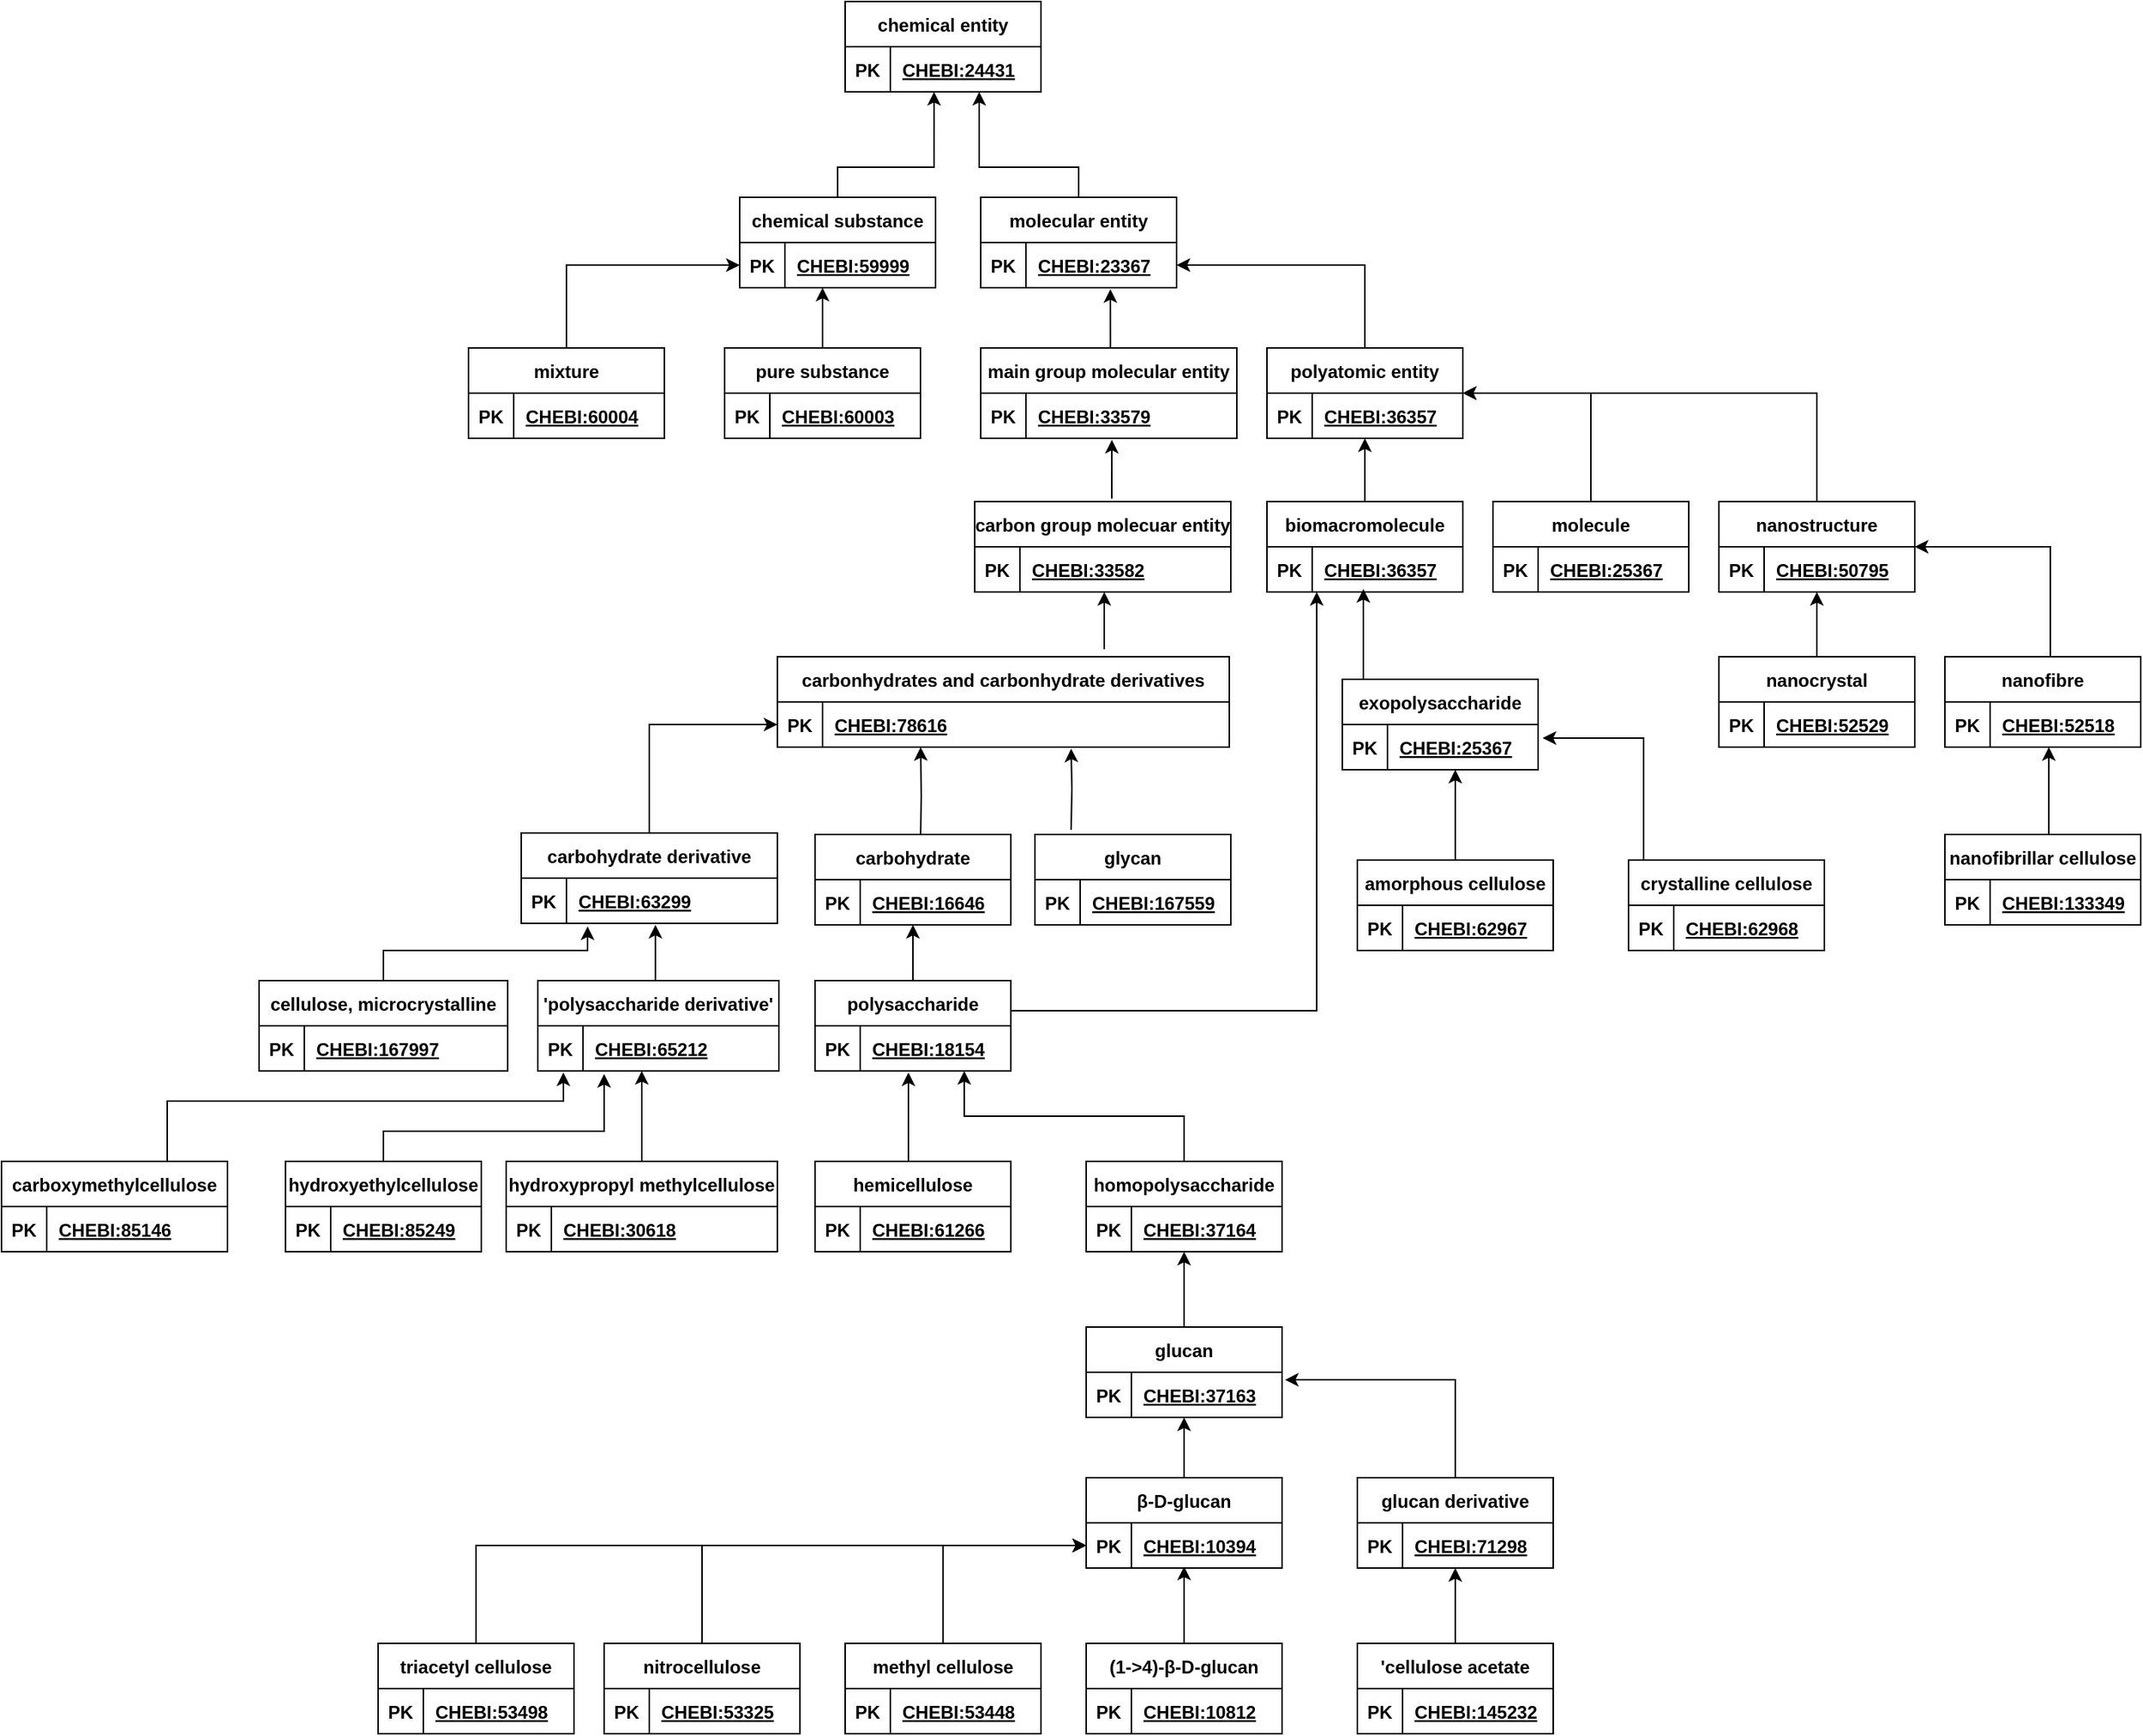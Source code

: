 <mxfile version="15.6.0" type="google"><diagram id="R2lEEEUBdFMjLlhIrx00" name="Page-1"><mxGraphModel dx="1913" dy="556" grid="1" gridSize="10" guides="1" tooltips="1" connect="1" arrows="1" fold="1" page="1" pageScale="1" pageWidth="850" pageHeight="1100" math="0" shadow="0" extFonts="Permanent Marker^https://fonts.googleapis.com/css?family=Permanent+Marker"><root><mxCell id="0"/><mxCell id="1" parent="0"/><mxCell id="C-vyLk0tnHw3VtMMgP7b-23" value="chemical entity" style="shape=table;startSize=30;container=1;collapsible=1;childLayout=tableLayout;fixedRows=1;rowLines=0;fontStyle=1;align=center;resizeLast=1;" parent="1" vertex="1"><mxGeometry x="170" y="20" width="130" height="60" as="geometry"/></mxCell><mxCell id="C-vyLk0tnHw3VtMMgP7b-24" value="" style="shape=partialRectangle;collapsible=0;dropTarget=0;pointerEvents=0;fillColor=none;points=[[0,0.5],[1,0.5]];portConstraint=eastwest;top=0;left=0;right=0;bottom=1;" parent="C-vyLk0tnHw3VtMMgP7b-23" vertex="1"><mxGeometry y="30" width="130" height="30" as="geometry"/></mxCell><mxCell id="C-vyLk0tnHw3VtMMgP7b-25" value="PK" style="shape=partialRectangle;overflow=hidden;connectable=0;fillColor=none;top=0;left=0;bottom=0;right=0;fontStyle=1;" parent="C-vyLk0tnHw3VtMMgP7b-24" vertex="1"><mxGeometry width="30" height="30" as="geometry"><mxRectangle width="30" height="30" as="alternateBounds"/></mxGeometry></mxCell><mxCell id="C-vyLk0tnHw3VtMMgP7b-26" value="CHEBI:24431" style="shape=partialRectangle;overflow=hidden;connectable=0;fillColor=none;top=0;left=0;bottom=0;right=0;align=left;spacingLeft=6;fontStyle=5;" parent="C-vyLk0tnHw3VtMMgP7b-24" vertex="1"><mxGeometry x="30" width="100" height="30" as="geometry"><mxRectangle width="100" height="30" as="alternateBounds"/></mxGeometry></mxCell><mxCell id="zMp3YCi8kKe2Z3KUUAbv-7" style="edgeStyle=orthogonalEdgeStyle;rounded=0;orthogonalLoop=1;jettySize=auto;html=1;entryX=0.454;entryY=1;entryDx=0;entryDy=0;entryPerimeter=0;" parent="1" source="zMp3YCi8kKe2Z3KUUAbv-1" target="C-vyLk0tnHw3VtMMgP7b-24" edge="1"><mxGeometry relative="1" as="geometry"><mxPoint x="160" y="120" as="targetPoint"/><Array as="points"><mxPoint x="165" y="130"/><mxPoint x="229" y="130"/></Array></mxGeometry></mxCell><mxCell id="zMp3YCi8kKe2Z3KUUAbv-1" value="chemical substance" style="shape=table;startSize=30;container=1;collapsible=1;childLayout=tableLayout;fixedRows=1;rowLines=0;fontStyle=1;align=center;resizeLast=1;" parent="1" vertex="1"><mxGeometry x="100" y="150" width="130" height="60" as="geometry"/></mxCell><mxCell id="zMp3YCi8kKe2Z3KUUAbv-2" value="" style="shape=partialRectangle;collapsible=0;dropTarget=0;pointerEvents=0;fillColor=none;points=[[0,0.5],[1,0.5]];portConstraint=eastwest;top=0;left=0;right=0;bottom=1;" parent="zMp3YCi8kKe2Z3KUUAbv-1" vertex="1"><mxGeometry y="30" width="130" height="30" as="geometry"/></mxCell><mxCell id="zMp3YCi8kKe2Z3KUUAbv-3" value="PK" style="shape=partialRectangle;overflow=hidden;connectable=0;fillColor=none;top=0;left=0;bottom=0;right=0;fontStyle=1;" parent="zMp3YCi8kKe2Z3KUUAbv-2" vertex="1"><mxGeometry width="30" height="30" as="geometry"><mxRectangle width="30" height="30" as="alternateBounds"/></mxGeometry></mxCell><mxCell id="zMp3YCi8kKe2Z3KUUAbv-4" value="CHEBI:59999" style="shape=partialRectangle;overflow=hidden;connectable=0;fillColor=none;top=0;left=0;bottom=0;right=0;align=left;spacingLeft=6;fontStyle=5;" parent="zMp3YCi8kKe2Z3KUUAbv-2" vertex="1"><mxGeometry x="30" width="100" height="30" as="geometry"><mxRectangle width="100" height="30" as="alternateBounds"/></mxGeometry></mxCell><mxCell id="zMp3YCi8kKe2Z3KUUAbv-12" style="edgeStyle=orthogonalEdgeStyle;rounded=0;orthogonalLoop=1;jettySize=auto;html=1;exitX=0.5;exitY=0;exitDx=0;exitDy=0;" parent="1" source="zMp3YCi8kKe2Z3KUUAbv-8" target="C-vyLk0tnHw3VtMMgP7b-24" edge="1"><mxGeometry relative="1" as="geometry"><mxPoint x="260" y="90" as="targetPoint"/><mxPoint x="325" y="160" as="sourcePoint"/><Array as="points"><mxPoint x="325" y="130"/><mxPoint x="259" y="130"/></Array></mxGeometry></mxCell><mxCell id="zMp3YCi8kKe2Z3KUUAbv-8" value="molecular entity" style="shape=table;startSize=30;container=1;collapsible=1;childLayout=tableLayout;fixedRows=1;rowLines=0;fontStyle=1;align=center;resizeLast=1;" parent="1" vertex="1"><mxGeometry x="260" y="150" width="130" height="60" as="geometry"/></mxCell><mxCell id="zMp3YCi8kKe2Z3KUUAbv-9" value="" style="shape=partialRectangle;collapsible=0;dropTarget=0;pointerEvents=0;fillColor=none;points=[[0,0.5],[1,0.5]];portConstraint=eastwest;top=0;left=0;right=0;bottom=1;" parent="zMp3YCi8kKe2Z3KUUAbv-8" vertex="1"><mxGeometry y="30" width="130" height="30" as="geometry"/></mxCell><mxCell id="zMp3YCi8kKe2Z3KUUAbv-10" value="PK" style="shape=partialRectangle;overflow=hidden;connectable=0;fillColor=none;top=0;left=0;bottom=0;right=0;fontStyle=1;" parent="zMp3YCi8kKe2Z3KUUAbv-9" vertex="1"><mxGeometry width="30" height="30" as="geometry"><mxRectangle width="30" height="30" as="alternateBounds"/></mxGeometry></mxCell><mxCell id="zMp3YCi8kKe2Z3KUUAbv-11" value="CHEBI:23367" style="shape=partialRectangle;overflow=hidden;connectable=0;fillColor=none;top=0;left=0;bottom=0;right=0;align=left;spacingLeft=6;fontStyle=5;" parent="zMp3YCi8kKe2Z3KUUAbv-9" vertex="1"><mxGeometry x="30" width="100" height="30" as="geometry"><mxRectangle width="100" height="30" as="alternateBounds"/></mxGeometry></mxCell><mxCell id="zMp3YCi8kKe2Z3KUUAbv-22" style="edgeStyle=orthogonalEdgeStyle;rounded=0;orthogonalLoop=1;jettySize=auto;html=1;entryX=0;entryY=0.5;entryDx=0;entryDy=0;" parent="1" source="zMp3YCi8kKe2Z3KUUAbv-13" target="zMp3YCi8kKe2Z3KUUAbv-2" edge="1"><mxGeometry relative="1" as="geometry"/></mxCell><mxCell id="zMp3YCi8kKe2Z3KUUAbv-13" value="mixture" style="shape=table;startSize=30;container=1;collapsible=1;childLayout=tableLayout;fixedRows=1;rowLines=0;fontStyle=1;align=center;resizeLast=1;" parent="1" vertex="1"><mxGeometry x="-80" y="250" width="130" height="60" as="geometry"/></mxCell><mxCell id="zMp3YCi8kKe2Z3KUUAbv-14" value="" style="shape=partialRectangle;collapsible=0;dropTarget=0;pointerEvents=0;fillColor=none;points=[[0,0.5],[1,0.5]];portConstraint=eastwest;top=0;left=0;right=0;bottom=1;" parent="zMp3YCi8kKe2Z3KUUAbv-13" vertex="1"><mxGeometry y="30" width="130" height="30" as="geometry"/></mxCell><mxCell id="zMp3YCi8kKe2Z3KUUAbv-15" value="PK" style="shape=partialRectangle;overflow=hidden;connectable=0;fillColor=none;top=0;left=0;bottom=0;right=0;fontStyle=1;" parent="zMp3YCi8kKe2Z3KUUAbv-14" vertex="1"><mxGeometry width="30" height="30" as="geometry"><mxRectangle width="30" height="30" as="alternateBounds"/></mxGeometry></mxCell><mxCell id="zMp3YCi8kKe2Z3KUUAbv-16" value="CHEBI:60004" style="shape=partialRectangle;overflow=hidden;connectable=0;fillColor=none;top=0;left=0;bottom=0;right=0;align=left;spacingLeft=6;fontStyle=5;" parent="zMp3YCi8kKe2Z3KUUAbv-14" vertex="1"><mxGeometry x="30" width="100" height="30" as="geometry"><mxRectangle width="100" height="30" as="alternateBounds"/></mxGeometry></mxCell><mxCell id="zMp3YCi8kKe2Z3KUUAbv-21" style="edgeStyle=orthogonalEdgeStyle;rounded=0;orthogonalLoop=1;jettySize=auto;html=1;entryX=0.423;entryY=1;entryDx=0;entryDy=0;entryPerimeter=0;" parent="1" source="zMp3YCi8kKe2Z3KUUAbv-17" target="zMp3YCi8kKe2Z3KUUAbv-2" edge="1"><mxGeometry relative="1" as="geometry"/></mxCell><mxCell id="zMp3YCi8kKe2Z3KUUAbv-17" value="pure substance" style="shape=table;startSize=30;container=1;collapsible=1;childLayout=tableLayout;fixedRows=1;rowLines=0;fontStyle=1;align=center;resizeLast=1;" parent="1" vertex="1"><mxGeometry x="90" y="250" width="130" height="60" as="geometry"/></mxCell><mxCell id="zMp3YCi8kKe2Z3KUUAbv-18" value="" style="shape=partialRectangle;collapsible=0;dropTarget=0;pointerEvents=0;fillColor=none;points=[[0,0.5],[1,0.5]];portConstraint=eastwest;top=0;left=0;right=0;bottom=1;" parent="zMp3YCi8kKe2Z3KUUAbv-17" vertex="1"><mxGeometry y="30" width="130" height="30" as="geometry"/></mxCell><mxCell id="zMp3YCi8kKe2Z3KUUAbv-19" value="PK" style="shape=partialRectangle;overflow=hidden;connectable=0;fillColor=none;top=0;left=0;bottom=0;right=0;fontStyle=1;" parent="zMp3YCi8kKe2Z3KUUAbv-18" vertex="1"><mxGeometry width="30" height="30" as="geometry"><mxRectangle width="30" height="30" as="alternateBounds"/></mxGeometry></mxCell><mxCell id="zMp3YCi8kKe2Z3KUUAbv-20" value="CHEBI:60003" style="shape=partialRectangle;overflow=hidden;connectable=0;fillColor=none;top=0;left=0;bottom=0;right=0;align=left;spacingLeft=6;fontStyle=5;" parent="zMp3YCi8kKe2Z3KUUAbv-18" vertex="1"><mxGeometry x="30" width="100" height="30" as="geometry"><mxRectangle width="100" height="30" as="alternateBounds"/></mxGeometry></mxCell><mxCell id="zMp3YCi8kKe2Z3KUUAbv-31" style="edgeStyle=orthogonalEdgeStyle;rounded=0;orthogonalLoop=1;jettySize=auto;html=1;entryX=0.662;entryY=1.033;entryDx=0;entryDy=0;entryPerimeter=0;exitX=0.5;exitY=0;exitDx=0;exitDy=0;" parent="1" source="zMp3YCi8kKe2Z3KUUAbv-23" target="zMp3YCi8kKe2Z3KUUAbv-9" edge="1"><mxGeometry relative="1" as="geometry"><mxPoint x="345" y="220" as="targetPoint"/></mxGeometry></mxCell><mxCell id="zMp3YCi8kKe2Z3KUUAbv-23" value="main group molecular entity" style="shape=table;startSize=30;container=1;collapsible=1;childLayout=tableLayout;fixedRows=1;rowLines=0;fontStyle=1;align=center;resizeLast=1;" parent="1" vertex="1"><mxGeometry x="260" y="250" width="170" height="60" as="geometry"/></mxCell><mxCell id="zMp3YCi8kKe2Z3KUUAbv-24" value="" style="shape=partialRectangle;collapsible=0;dropTarget=0;pointerEvents=0;fillColor=none;points=[[0,0.5],[1,0.5]];portConstraint=eastwest;top=0;left=0;right=0;bottom=1;" parent="zMp3YCi8kKe2Z3KUUAbv-23" vertex="1"><mxGeometry y="30" width="170" height="30" as="geometry"/></mxCell><mxCell id="zMp3YCi8kKe2Z3KUUAbv-25" value="PK" style="shape=partialRectangle;overflow=hidden;connectable=0;fillColor=none;top=0;left=0;bottom=0;right=0;fontStyle=1;" parent="zMp3YCi8kKe2Z3KUUAbv-24" vertex="1"><mxGeometry width="30" height="30" as="geometry"><mxRectangle width="30" height="30" as="alternateBounds"/></mxGeometry></mxCell><mxCell id="zMp3YCi8kKe2Z3KUUAbv-26" value="CHEBI:33579" style="shape=partialRectangle;overflow=hidden;connectable=0;fillColor=none;top=0;left=0;bottom=0;right=0;align=left;spacingLeft=6;fontStyle=5;" parent="zMp3YCi8kKe2Z3KUUAbv-24" vertex="1"><mxGeometry x="30" width="140" height="30" as="geometry"><mxRectangle width="140" height="30" as="alternateBounds"/></mxGeometry></mxCell><mxCell id="zMp3YCi8kKe2Z3KUUAbv-34" style="edgeStyle=orthogonalEdgeStyle;rounded=0;orthogonalLoop=1;jettySize=auto;html=1;entryX=1;entryY=0.5;entryDx=0;entryDy=0;" parent="1" source="zMp3YCi8kKe2Z3KUUAbv-27" target="zMp3YCi8kKe2Z3KUUAbv-9" edge="1"><mxGeometry relative="1" as="geometry"/></mxCell><mxCell id="zMp3YCi8kKe2Z3KUUAbv-27" value="polyatomic entity" style="shape=table;startSize=30;container=1;collapsible=1;childLayout=tableLayout;fixedRows=1;rowLines=0;fontStyle=1;align=center;resizeLast=1;" parent="1" vertex="1"><mxGeometry x="450" y="250" width="130" height="60" as="geometry"/></mxCell><mxCell id="zMp3YCi8kKe2Z3KUUAbv-28" value="" style="shape=partialRectangle;collapsible=0;dropTarget=0;pointerEvents=0;fillColor=none;points=[[0,0.5],[1,0.5]];portConstraint=eastwest;top=0;left=0;right=0;bottom=1;" parent="zMp3YCi8kKe2Z3KUUAbv-27" vertex="1"><mxGeometry y="30" width="130" height="30" as="geometry"/></mxCell><mxCell id="zMp3YCi8kKe2Z3KUUAbv-29" value="PK" style="shape=partialRectangle;overflow=hidden;connectable=0;fillColor=none;top=0;left=0;bottom=0;right=0;fontStyle=1;" parent="zMp3YCi8kKe2Z3KUUAbv-28" vertex="1"><mxGeometry width="30" height="30" as="geometry"><mxRectangle width="30" height="30" as="alternateBounds"/></mxGeometry></mxCell><mxCell id="zMp3YCi8kKe2Z3KUUAbv-30" value="CHEBI:36357" style="shape=partialRectangle;overflow=hidden;connectable=0;fillColor=none;top=0;left=0;bottom=0;right=0;align=left;spacingLeft=6;fontStyle=5;" parent="zMp3YCi8kKe2Z3KUUAbv-28" vertex="1"><mxGeometry x="30" width="100" height="30" as="geometry"><mxRectangle width="100" height="30" as="alternateBounds"/></mxGeometry></mxCell><mxCell id="zMp3YCi8kKe2Z3KUUAbv-65" style="edgeStyle=orthogonalEdgeStyle;rounded=0;orthogonalLoop=1;jettySize=auto;html=1;entryX=0.512;entryY=1.033;entryDx=0;entryDy=0;entryPerimeter=0;" parent="1" target="zMp3YCi8kKe2Z3KUUAbv-24" edge="1"><mxGeometry relative="1" as="geometry"><mxPoint x="323" y="310" as="targetPoint"/><mxPoint x="347" y="350" as="sourcePoint"/></mxGeometry></mxCell><mxCell id="zMp3YCi8kKe2Z3KUUAbv-36" value="carbon group molecuar entity" style="shape=table;startSize=30;container=1;collapsible=1;childLayout=tableLayout;fixedRows=1;rowLines=0;fontStyle=1;align=center;resizeLast=1;" parent="1" vertex="1"><mxGeometry x="256" y="352" width="170" height="60" as="geometry"/></mxCell><mxCell id="zMp3YCi8kKe2Z3KUUAbv-37" value="" style="shape=partialRectangle;collapsible=0;dropTarget=0;pointerEvents=0;fillColor=none;points=[[0,0.5],[1,0.5]];portConstraint=eastwest;top=0;left=0;right=0;bottom=1;" parent="zMp3YCi8kKe2Z3KUUAbv-36" vertex="1"><mxGeometry y="30" width="170" height="30" as="geometry"/></mxCell><mxCell id="zMp3YCi8kKe2Z3KUUAbv-38" value="PK" style="shape=partialRectangle;overflow=hidden;connectable=0;fillColor=none;top=0;left=0;bottom=0;right=0;fontStyle=1;" parent="zMp3YCi8kKe2Z3KUUAbv-37" vertex="1"><mxGeometry width="30" height="30" as="geometry"><mxRectangle width="30" height="30" as="alternateBounds"/></mxGeometry></mxCell><mxCell id="zMp3YCi8kKe2Z3KUUAbv-39" value="CHEBI:33582" style="shape=partialRectangle;overflow=hidden;connectable=0;fillColor=none;top=0;left=0;bottom=0;right=0;align=left;spacingLeft=6;fontStyle=5;" parent="zMp3YCi8kKe2Z3KUUAbv-37" vertex="1"><mxGeometry x="30" width="140" height="30" as="geometry"><mxRectangle width="140" height="30" as="alternateBounds"/></mxGeometry></mxCell><mxCell id="zMp3YCi8kKe2Z3KUUAbv-66" style="edgeStyle=orthogonalEdgeStyle;rounded=0;orthogonalLoop=1;jettySize=auto;html=1;entryX=0.506;entryY=1;entryDx=0;entryDy=0;entryPerimeter=0;" parent="1" target="zMp3YCi8kKe2Z3KUUAbv-37" edge="1"><mxGeometry relative="1" as="geometry"><mxPoint x="342" y="450" as="sourcePoint"/></mxGeometry></mxCell><mxCell id="zMp3YCi8kKe2Z3KUUAbv-40" value="carbonhydrates and carbonhydrate derivatives" style="shape=table;startSize=30;container=1;collapsible=1;childLayout=tableLayout;fixedRows=1;rowLines=0;fontStyle=1;align=center;resizeLast=1;" parent="1" vertex="1"><mxGeometry x="125" y="455" width="300" height="60" as="geometry"/></mxCell><mxCell id="zMp3YCi8kKe2Z3KUUAbv-41" value="" style="shape=partialRectangle;collapsible=0;dropTarget=0;pointerEvents=0;fillColor=none;points=[[0,0.5],[1,0.5]];portConstraint=eastwest;top=0;left=0;right=0;bottom=1;" parent="zMp3YCi8kKe2Z3KUUAbv-40" vertex="1"><mxGeometry y="30" width="300" height="30" as="geometry"/></mxCell><mxCell id="zMp3YCi8kKe2Z3KUUAbv-42" value="PK" style="shape=partialRectangle;overflow=hidden;connectable=0;fillColor=none;top=0;left=0;bottom=0;right=0;fontStyle=1;" parent="zMp3YCi8kKe2Z3KUUAbv-41" vertex="1"><mxGeometry width="30" height="30" as="geometry"><mxRectangle width="30" height="30" as="alternateBounds"/></mxGeometry></mxCell><mxCell id="zMp3YCi8kKe2Z3KUUAbv-43" value="CHEBI:78616" style="shape=partialRectangle;overflow=hidden;connectable=0;fillColor=none;top=0;left=0;bottom=0;right=0;align=left;spacingLeft=6;fontStyle=5;" parent="zMp3YCi8kKe2Z3KUUAbv-41" vertex="1"><mxGeometry x="30" width="270" height="30" as="geometry"><mxRectangle width="270" height="30" as="alternateBounds"/></mxGeometry></mxCell><mxCell id="zMp3YCi8kKe2Z3KUUAbv-68" style="edgeStyle=orthogonalEdgeStyle;rounded=0;orthogonalLoop=1;jettySize=auto;html=1;entryX=0;entryY=0.5;entryDx=0;entryDy=0;" parent="1" source="zMp3YCi8kKe2Z3KUUAbv-44" target="zMp3YCi8kKe2Z3KUUAbv-41" edge="1"><mxGeometry relative="1" as="geometry"/></mxCell><mxCell id="zMp3YCi8kKe2Z3KUUAbv-44" value="carbohydrate derivative" style="shape=table;startSize=30;container=1;collapsible=1;childLayout=tableLayout;fixedRows=1;rowLines=0;fontStyle=1;align=center;resizeLast=1;" parent="1" vertex="1"><mxGeometry x="-45" y="572" width="170" height="60" as="geometry"/></mxCell><mxCell id="zMp3YCi8kKe2Z3KUUAbv-45" value="" style="shape=partialRectangle;collapsible=0;dropTarget=0;pointerEvents=0;fillColor=none;points=[[0,0.5],[1,0.5]];portConstraint=eastwest;top=0;left=0;right=0;bottom=1;" parent="zMp3YCi8kKe2Z3KUUAbv-44" vertex="1"><mxGeometry y="30" width="170" height="30" as="geometry"/></mxCell><mxCell id="zMp3YCi8kKe2Z3KUUAbv-46" value="PK" style="shape=partialRectangle;overflow=hidden;connectable=0;fillColor=none;top=0;left=0;bottom=0;right=0;fontStyle=1;" parent="zMp3YCi8kKe2Z3KUUAbv-45" vertex="1"><mxGeometry width="30" height="30" as="geometry"><mxRectangle width="30" height="30" as="alternateBounds"/></mxGeometry></mxCell><mxCell id="zMp3YCi8kKe2Z3KUUAbv-47" value="CHEBI:63299" style="shape=partialRectangle;overflow=hidden;connectable=0;fillColor=none;top=0;left=0;bottom=0;right=0;align=left;spacingLeft=6;fontStyle=5;" parent="zMp3YCi8kKe2Z3KUUAbv-45" vertex="1"><mxGeometry x="30" width="140" height="30" as="geometry"><mxRectangle width="140" height="30" as="alternateBounds"/></mxGeometry></mxCell><mxCell id="zMp3YCi8kKe2Z3KUUAbv-69" style="edgeStyle=orthogonalEdgeStyle;rounded=0;orthogonalLoop=1;jettySize=auto;html=1;entryX=0.317;entryY=1;entryDx=0;entryDy=0;entryPerimeter=0;" parent="1" target="zMp3YCi8kKe2Z3KUUAbv-41" edge="1"><mxGeometry relative="1" as="geometry"><mxPoint x="213" y="510" as="targetPoint"/><mxPoint x="220" y="580" as="sourcePoint"/></mxGeometry></mxCell><mxCell id="zMp3YCi8kKe2Z3KUUAbv-48" value="carbohydrate" style="shape=table;startSize=30;container=1;collapsible=1;childLayout=tableLayout;fixedRows=1;rowLines=0;fontStyle=1;align=center;resizeLast=1;" parent="1" vertex="1"><mxGeometry x="150" y="573" width="130" height="60" as="geometry"/></mxCell><mxCell id="zMp3YCi8kKe2Z3KUUAbv-49" value="" style="shape=partialRectangle;collapsible=0;dropTarget=0;pointerEvents=0;fillColor=none;points=[[0,0.5],[1,0.5]];portConstraint=eastwest;top=0;left=0;right=0;bottom=1;" parent="zMp3YCi8kKe2Z3KUUAbv-48" vertex="1"><mxGeometry y="30" width="130" height="30" as="geometry"/></mxCell><mxCell id="zMp3YCi8kKe2Z3KUUAbv-50" value="PK" style="shape=partialRectangle;overflow=hidden;connectable=0;fillColor=none;top=0;left=0;bottom=0;right=0;fontStyle=1;" parent="zMp3YCi8kKe2Z3KUUAbv-49" vertex="1"><mxGeometry width="30" height="30" as="geometry"><mxRectangle width="30" height="30" as="alternateBounds"/></mxGeometry></mxCell><mxCell id="zMp3YCi8kKe2Z3KUUAbv-51" value="CHEBI:16646" style="shape=partialRectangle;overflow=hidden;connectable=0;fillColor=none;top=0;left=0;bottom=0;right=0;align=left;spacingLeft=6;fontStyle=5;" parent="zMp3YCi8kKe2Z3KUUAbv-49" vertex="1"><mxGeometry x="30" width="100" height="30" as="geometry"><mxRectangle width="100" height="30" as="alternateBounds"/></mxGeometry></mxCell><mxCell id="zMp3YCi8kKe2Z3KUUAbv-70" style="edgeStyle=orthogonalEdgeStyle;rounded=0;orthogonalLoop=1;jettySize=auto;html=1;entryX=0.65;entryY=1.033;entryDx=0;entryDy=0;entryPerimeter=0;" parent="1" target="zMp3YCi8kKe2Z3KUUAbv-41" edge="1"><mxGeometry relative="1" as="geometry"><mxPoint x="320" y="570" as="sourcePoint"/></mxGeometry></mxCell><mxCell id="zMp3YCi8kKe2Z3KUUAbv-52" value="glycan" style="shape=table;startSize=30;container=1;collapsible=1;childLayout=tableLayout;fixedRows=1;rowLines=0;fontStyle=1;align=center;resizeLast=1;" parent="1" vertex="1"><mxGeometry x="296" y="573" width="130" height="60" as="geometry"/></mxCell><mxCell id="zMp3YCi8kKe2Z3KUUAbv-53" value="" style="shape=partialRectangle;collapsible=0;dropTarget=0;pointerEvents=0;fillColor=none;points=[[0,0.5],[1,0.5]];portConstraint=eastwest;top=0;left=0;right=0;bottom=1;" parent="zMp3YCi8kKe2Z3KUUAbv-52" vertex="1"><mxGeometry y="30" width="130" height="30" as="geometry"/></mxCell><mxCell id="zMp3YCi8kKe2Z3KUUAbv-54" value="PK" style="shape=partialRectangle;overflow=hidden;connectable=0;fillColor=none;top=0;left=0;bottom=0;right=0;fontStyle=1;" parent="zMp3YCi8kKe2Z3KUUAbv-53" vertex="1"><mxGeometry width="30" height="30" as="geometry"><mxRectangle width="30" height="30" as="alternateBounds"/></mxGeometry></mxCell><mxCell id="zMp3YCi8kKe2Z3KUUAbv-55" value="CHEBI:167559" style="shape=partialRectangle;overflow=hidden;connectable=0;fillColor=none;top=0;left=0;bottom=0;right=0;align=left;spacingLeft=6;fontStyle=5;" parent="zMp3YCi8kKe2Z3KUUAbv-53" vertex="1"><mxGeometry x="30" width="100" height="30" as="geometry"><mxRectangle width="100" height="30" as="alternateBounds"/></mxGeometry></mxCell><mxCell id="zMp3YCi8kKe2Z3KUUAbv-96" style="edgeStyle=orthogonalEdgeStyle;rounded=0;orthogonalLoop=1;jettySize=auto;html=1;entryX=0.259;entryY=1.067;entryDx=0;entryDy=0;entryPerimeter=0;" parent="1" source="zMp3YCi8kKe2Z3KUUAbv-71" target="zMp3YCi8kKe2Z3KUUAbv-45" edge="1"><mxGeometry relative="1" as="geometry"><Array as="points"><mxPoint x="-136" y="650"/><mxPoint x="-1" y="650"/></Array></mxGeometry></mxCell><mxCell id="zMp3YCi8kKe2Z3KUUAbv-71" value="cellulose, microcrystalline" style="shape=table;startSize=30;container=1;collapsible=1;childLayout=tableLayout;fixedRows=1;rowLines=0;fontStyle=1;align=center;resizeLast=1;" parent="1" vertex="1"><mxGeometry x="-219" y="670" width="165" height="60" as="geometry"/></mxCell><mxCell id="zMp3YCi8kKe2Z3KUUAbv-72" value="" style="shape=partialRectangle;collapsible=0;dropTarget=0;pointerEvents=0;fillColor=none;points=[[0,0.5],[1,0.5]];portConstraint=eastwest;top=0;left=0;right=0;bottom=1;" parent="zMp3YCi8kKe2Z3KUUAbv-71" vertex="1"><mxGeometry y="30" width="165" height="30" as="geometry"/></mxCell><mxCell id="zMp3YCi8kKe2Z3KUUAbv-73" value="PK" style="shape=partialRectangle;overflow=hidden;connectable=0;fillColor=none;top=0;left=0;bottom=0;right=0;fontStyle=1;" parent="zMp3YCi8kKe2Z3KUUAbv-72" vertex="1"><mxGeometry width="30" height="30" as="geometry"><mxRectangle width="30" height="30" as="alternateBounds"/></mxGeometry></mxCell><mxCell id="zMp3YCi8kKe2Z3KUUAbv-74" value="CHEBI:167997" style="shape=partialRectangle;overflow=hidden;connectable=0;fillColor=none;top=0;left=0;bottom=0;right=0;align=left;spacingLeft=6;fontStyle=5;" parent="zMp3YCi8kKe2Z3KUUAbv-72" vertex="1"><mxGeometry x="30" width="135" height="30" as="geometry"><mxRectangle width="135" height="30" as="alternateBounds"/></mxGeometry></mxCell><mxCell id="zMp3YCi8kKe2Z3KUUAbv-95" style="edgeStyle=orthogonalEdgeStyle;rounded=0;orthogonalLoop=1;jettySize=auto;html=1;entryX=0.524;entryY=1.033;entryDx=0;entryDy=0;entryPerimeter=0;exitX=0.5;exitY=0;exitDx=0;exitDy=0;" parent="1" source="zMp3YCi8kKe2Z3KUUAbv-75" target="zMp3YCi8kKe2Z3KUUAbv-45" edge="1"><mxGeometry relative="1" as="geometry"/></mxCell><mxCell id="zMp3YCi8kKe2Z3KUUAbv-75" value="'polysaccharide derivative'" style="shape=table;startSize=30;container=1;collapsible=1;childLayout=tableLayout;fixedRows=1;rowLines=0;fontStyle=1;align=center;resizeLast=1;" parent="1" vertex="1"><mxGeometry x="-34" y="670" width="160" height="60" as="geometry"/></mxCell><mxCell id="zMp3YCi8kKe2Z3KUUAbv-76" value="" style="shape=partialRectangle;collapsible=0;dropTarget=0;pointerEvents=0;fillColor=none;points=[[0,0.5],[1,0.5]];portConstraint=eastwest;top=0;left=0;right=0;bottom=1;" parent="zMp3YCi8kKe2Z3KUUAbv-75" vertex="1"><mxGeometry y="30" width="160" height="30" as="geometry"/></mxCell><mxCell id="zMp3YCi8kKe2Z3KUUAbv-77" value="PK" style="shape=partialRectangle;overflow=hidden;connectable=0;fillColor=none;top=0;left=0;bottom=0;right=0;fontStyle=1;" parent="zMp3YCi8kKe2Z3KUUAbv-76" vertex="1"><mxGeometry width="30" height="30" as="geometry"><mxRectangle width="30" height="30" as="alternateBounds"/></mxGeometry></mxCell><mxCell id="zMp3YCi8kKe2Z3KUUAbv-78" value="CHEBI:65212" style="shape=partialRectangle;overflow=hidden;connectable=0;fillColor=none;top=0;left=0;bottom=0;right=0;align=left;spacingLeft=6;fontStyle=5;" parent="zMp3YCi8kKe2Z3KUUAbv-76" vertex="1"><mxGeometry x="30" width="130" height="30" as="geometry"><mxRectangle width="130" height="30" as="alternateBounds"/></mxGeometry></mxCell><mxCell id="zMp3YCi8kKe2Z3KUUAbv-92" style="edgeStyle=orthogonalEdgeStyle;rounded=0;orthogonalLoop=1;jettySize=auto;html=1;entryX=0.106;entryY=1.033;entryDx=0;entryDy=0;entryPerimeter=0;" parent="1" source="zMp3YCi8kKe2Z3KUUAbv-80" target="zMp3YCi8kKe2Z3KUUAbv-76" edge="1"><mxGeometry relative="1" as="geometry"><Array as="points"><mxPoint x="-280" y="750"/><mxPoint x="-17" y="750"/></Array></mxGeometry></mxCell><mxCell id="zMp3YCi8kKe2Z3KUUAbv-80" value="carboxymethylcellulose" style="shape=table;startSize=30;container=1;collapsible=1;childLayout=tableLayout;fixedRows=1;rowLines=0;fontStyle=1;align=center;resizeLast=1;" parent="1" vertex="1"><mxGeometry x="-390" y="790" width="150" height="60" as="geometry"/></mxCell><mxCell id="zMp3YCi8kKe2Z3KUUAbv-81" value="" style="shape=partialRectangle;collapsible=0;dropTarget=0;pointerEvents=0;fillColor=none;points=[[0,0.5],[1,0.5]];portConstraint=eastwest;top=0;left=0;right=0;bottom=1;" parent="zMp3YCi8kKe2Z3KUUAbv-80" vertex="1"><mxGeometry y="30" width="150" height="30" as="geometry"/></mxCell><mxCell id="zMp3YCi8kKe2Z3KUUAbv-82" value="PK" style="shape=partialRectangle;overflow=hidden;connectable=0;fillColor=none;top=0;left=0;bottom=0;right=0;fontStyle=1;" parent="zMp3YCi8kKe2Z3KUUAbv-81" vertex="1"><mxGeometry width="30" height="30" as="geometry"><mxRectangle width="30" height="30" as="alternateBounds"/></mxGeometry></mxCell><mxCell id="zMp3YCi8kKe2Z3KUUAbv-83" value="CHEBI:85146" style="shape=partialRectangle;overflow=hidden;connectable=0;fillColor=none;top=0;left=0;bottom=0;right=0;align=left;spacingLeft=6;fontStyle=5;" parent="zMp3YCi8kKe2Z3KUUAbv-81" vertex="1"><mxGeometry x="30" width="120" height="30" as="geometry"><mxRectangle width="120" height="30" as="alternateBounds"/></mxGeometry></mxCell><mxCell id="zMp3YCi8kKe2Z3KUUAbv-93" style="edgeStyle=orthogonalEdgeStyle;rounded=0;orthogonalLoop=1;jettySize=auto;html=1;" parent="1" source="zMp3YCi8kKe2Z3KUUAbv-84" edge="1"><mxGeometry relative="1" as="geometry"><mxPoint x="10" y="732" as="targetPoint"/><Array as="points"><mxPoint x="-136" y="770"/><mxPoint x="10" y="770"/></Array></mxGeometry></mxCell><mxCell id="zMp3YCi8kKe2Z3KUUAbv-84" value="hydroxyethylcellulose" style="shape=table;startSize=30;container=1;collapsible=1;childLayout=tableLayout;fixedRows=1;rowLines=0;fontStyle=1;align=center;resizeLast=1;" parent="1" vertex="1"><mxGeometry x="-201.5" y="790" width="130" height="60" as="geometry"/></mxCell><mxCell id="zMp3YCi8kKe2Z3KUUAbv-85" value="" style="shape=partialRectangle;collapsible=0;dropTarget=0;pointerEvents=0;fillColor=none;points=[[0,0.5],[1,0.5]];portConstraint=eastwest;top=0;left=0;right=0;bottom=1;" parent="zMp3YCi8kKe2Z3KUUAbv-84" vertex="1"><mxGeometry y="30" width="130" height="30" as="geometry"/></mxCell><mxCell id="zMp3YCi8kKe2Z3KUUAbv-86" value="PK" style="shape=partialRectangle;overflow=hidden;connectable=0;fillColor=none;top=0;left=0;bottom=0;right=0;fontStyle=1;" parent="zMp3YCi8kKe2Z3KUUAbv-85" vertex="1"><mxGeometry width="30" height="30" as="geometry"><mxRectangle width="30" height="30" as="alternateBounds"/></mxGeometry></mxCell><mxCell id="zMp3YCi8kKe2Z3KUUAbv-87" value="CHEBI:85249" style="shape=partialRectangle;overflow=hidden;connectable=0;fillColor=none;top=0;left=0;bottom=0;right=0;align=left;spacingLeft=6;fontStyle=5;" parent="zMp3YCi8kKe2Z3KUUAbv-85" vertex="1"><mxGeometry x="30" width="100" height="30" as="geometry"><mxRectangle width="100" height="30" as="alternateBounds"/></mxGeometry></mxCell><mxCell id="zMp3YCi8kKe2Z3KUUAbv-94" style="edgeStyle=orthogonalEdgeStyle;rounded=0;orthogonalLoop=1;jettySize=auto;html=1;" parent="1" source="zMp3YCi8kKe2Z3KUUAbv-88" edge="1"><mxGeometry relative="1" as="geometry"><mxPoint x="35" y="730" as="targetPoint"/></mxGeometry></mxCell><mxCell id="zMp3YCi8kKe2Z3KUUAbv-88" value="hydroxypropyl methylcellulose" style="shape=table;startSize=30;container=1;collapsible=1;childLayout=tableLayout;fixedRows=1;rowLines=0;fontStyle=1;align=center;resizeLast=1;" parent="1" vertex="1"><mxGeometry x="-55" y="790" width="180" height="60" as="geometry"/></mxCell><mxCell id="zMp3YCi8kKe2Z3KUUAbv-89" value="" style="shape=partialRectangle;collapsible=0;dropTarget=0;pointerEvents=0;fillColor=none;points=[[0,0.5],[1,0.5]];portConstraint=eastwest;top=0;left=0;right=0;bottom=1;" parent="zMp3YCi8kKe2Z3KUUAbv-88" vertex="1"><mxGeometry y="30" width="180" height="30" as="geometry"/></mxCell><mxCell id="zMp3YCi8kKe2Z3KUUAbv-90" value="PK" style="shape=partialRectangle;overflow=hidden;connectable=0;fillColor=none;top=0;left=0;bottom=0;right=0;fontStyle=1;" parent="zMp3YCi8kKe2Z3KUUAbv-89" vertex="1"><mxGeometry width="30" height="30" as="geometry"><mxRectangle width="30" height="30" as="alternateBounds"/></mxGeometry></mxCell><mxCell id="zMp3YCi8kKe2Z3KUUAbv-91" value="CHEBI:30618" style="shape=partialRectangle;overflow=hidden;connectable=0;fillColor=none;top=0;left=0;bottom=0;right=0;align=left;spacingLeft=6;fontStyle=5;" parent="zMp3YCi8kKe2Z3KUUAbv-89" vertex="1"><mxGeometry x="30" width="150" height="30" as="geometry"><mxRectangle width="150" height="30" as="alternateBounds"/></mxGeometry></mxCell><mxCell id="Xr7n2EWiLNeqTf3JTu_z-47" style="edgeStyle=orthogonalEdgeStyle;rounded=0;orthogonalLoop=1;jettySize=auto;html=1;" parent="1" source="zMp3YCi8kKe2Z3KUUAbv-97" target="zMp3YCi8kKe2Z3KUUAbv-48" edge="1"><mxGeometry relative="1" as="geometry"/></mxCell><mxCell id="Xr7n2EWiLNeqTf3JTu_z-54" style="edgeStyle=orthogonalEdgeStyle;rounded=0;orthogonalLoop=1;jettySize=auto;html=1;entryX=0.254;entryY=1;entryDx=0;entryDy=0;entryPerimeter=0;" parent="1" source="zMp3YCi8kKe2Z3KUUAbv-97" target="Xr7n2EWiLNeqTf3JTu_z-2" edge="1"><mxGeometry relative="1" as="geometry"><Array as="points"><mxPoint x="483" y="690"/></Array></mxGeometry></mxCell><mxCell id="zMp3YCi8kKe2Z3KUUAbv-97" value="polysaccharide" style="shape=table;startSize=30;container=1;collapsible=1;childLayout=tableLayout;fixedRows=1;rowLines=0;fontStyle=1;align=center;resizeLast=1;" parent="1" vertex="1"><mxGeometry x="150" y="670" width="130" height="60" as="geometry"/></mxCell><mxCell id="zMp3YCi8kKe2Z3KUUAbv-98" value="" style="shape=partialRectangle;collapsible=0;dropTarget=0;pointerEvents=0;fillColor=none;points=[[0,0.5],[1,0.5]];portConstraint=eastwest;top=0;left=0;right=0;bottom=1;" parent="zMp3YCi8kKe2Z3KUUAbv-97" vertex="1"><mxGeometry y="30" width="130" height="30" as="geometry"/></mxCell><mxCell id="zMp3YCi8kKe2Z3KUUAbv-99" value="PK" style="shape=partialRectangle;overflow=hidden;connectable=0;fillColor=none;top=0;left=0;bottom=0;right=0;fontStyle=1;" parent="zMp3YCi8kKe2Z3KUUAbv-98" vertex="1"><mxGeometry width="30" height="30" as="geometry"><mxRectangle width="30" height="30" as="alternateBounds"/></mxGeometry></mxCell><mxCell id="zMp3YCi8kKe2Z3KUUAbv-100" value="CHEBI:18154" style="shape=partialRectangle;overflow=hidden;connectable=0;fillColor=none;top=0;left=0;bottom=0;right=0;align=left;spacingLeft=6;fontStyle=5;" parent="zMp3YCi8kKe2Z3KUUAbv-98" vertex="1"><mxGeometry x="30" width="100" height="30" as="geometry"><mxRectangle width="100" height="30" as="alternateBounds"/></mxGeometry></mxCell><mxCell id="zMp3YCi8kKe2Z3KUUAbv-106" style="edgeStyle=orthogonalEdgeStyle;rounded=0;orthogonalLoop=1;jettySize=auto;html=1;entryX=0.477;entryY=1.033;entryDx=0;entryDy=0;entryPerimeter=0;exitX=0.5;exitY=0;exitDx=0;exitDy=0;" parent="1" source="zMp3YCi8kKe2Z3KUUAbv-101" target="zMp3YCi8kKe2Z3KUUAbv-98" edge="1"><mxGeometry relative="1" as="geometry"><Array as="points"><mxPoint x="212" y="790"/></Array></mxGeometry></mxCell><mxCell id="zMp3YCi8kKe2Z3KUUAbv-101" value="hemicellulose" style="shape=table;startSize=30;container=1;collapsible=1;childLayout=tableLayout;fixedRows=1;rowLines=0;fontStyle=1;align=center;resizeLast=1;" parent="1" vertex="1"><mxGeometry x="150" y="790" width="130" height="60" as="geometry"/></mxCell><mxCell id="zMp3YCi8kKe2Z3KUUAbv-102" value="" style="shape=partialRectangle;collapsible=0;dropTarget=0;pointerEvents=0;fillColor=none;points=[[0,0.5],[1,0.5]];portConstraint=eastwest;top=0;left=0;right=0;bottom=1;" parent="zMp3YCi8kKe2Z3KUUAbv-101" vertex="1"><mxGeometry y="30" width="130" height="30" as="geometry"/></mxCell><mxCell id="zMp3YCi8kKe2Z3KUUAbv-103" value="PK" style="shape=partialRectangle;overflow=hidden;connectable=0;fillColor=none;top=0;left=0;bottom=0;right=0;fontStyle=1;" parent="zMp3YCi8kKe2Z3KUUAbv-102" vertex="1"><mxGeometry width="30" height="30" as="geometry"><mxRectangle width="30" height="30" as="alternateBounds"/></mxGeometry></mxCell><mxCell id="zMp3YCi8kKe2Z3KUUAbv-104" value="CHEBI:61266" style="shape=partialRectangle;overflow=hidden;connectable=0;fillColor=none;top=0;left=0;bottom=0;right=0;align=left;spacingLeft=6;fontStyle=5;" parent="zMp3YCi8kKe2Z3KUUAbv-102" vertex="1"><mxGeometry x="30" width="100" height="30" as="geometry"><mxRectangle width="100" height="30" as="alternateBounds"/></mxGeometry></mxCell><mxCell id="zMp3YCi8kKe2Z3KUUAbv-112" style="edgeStyle=orthogonalEdgeStyle;rounded=0;orthogonalLoop=1;jettySize=auto;html=1;entryX=0.762;entryY=1;entryDx=0;entryDy=0;entryPerimeter=0;" parent="1" source="zMp3YCi8kKe2Z3KUUAbv-108" target="zMp3YCi8kKe2Z3KUUAbv-98" edge="1"><mxGeometry relative="1" as="geometry"><Array as="points"><mxPoint x="395" y="760"/><mxPoint x="249" y="760"/></Array></mxGeometry></mxCell><mxCell id="zMp3YCi8kKe2Z3KUUAbv-108" value="homopolysaccharide" style="shape=table;startSize=30;container=1;collapsible=1;childLayout=tableLayout;fixedRows=1;rowLines=0;fontStyle=1;align=center;resizeLast=1;" parent="1" vertex="1"><mxGeometry x="330" y="790" width="130" height="60" as="geometry"/></mxCell><mxCell id="zMp3YCi8kKe2Z3KUUAbv-109" value="" style="shape=partialRectangle;collapsible=0;dropTarget=0;pointerEvents=0;fillColor=none;points=[[0,0.5],[1,0.5]];portConstraint=eastwest;top=0;left=0;right=0;bottom=1;" parent="zMp3YCi8kKe2Z3KUUAbv-108" vertex="1"><mxGeometry y="30" width="130" height="30" as="geometry"/></mxCell><mxCell id="zMp3YCi8kKe2Z3KUUAbv-110" value="PK" style="shape=partialRectangle;overflow=hidden;connectable=0;fillColor=none;top=0;left=0;bottom=0;right=0;fontStyle=1;" parent="zMp3YCi8kKe2Z3KUUAbv-109" vertex="1"><mxGeometry width="30" height="30" as="geometry"><mxRectangle width="30" height="30" as="alternateBounds"/></mxGeometry></mxCell><mxCell id="zMp3YCi8kKe2Z3KUUAbv-111" value="CHEBI:37164" style="shape=partialRectangle;overflow=hidden;connectable=0;fillColor=none;top=0;left=0;bottom=0;right=0;align=left;spacingLeft=6;fontStyle=5;" parent="zMp3YCi8kKe2Z3KUUAbv-109" vertex="1"><mxGeometry x="30" width="100" height="30" as="geometry"><mxRectangle width="100" height="30" as="alternateBounds"/></mxGeometry></mxCell><mxCell id="zMp3YCi8kKe2Z3KUUAbv-117" style="edgeStyle=orthogonalEdgeStyle;rounded=0;orthogonalLoop=1;jettySize=auto;html=1;exitX=0.5;exitY=0;exitDx=0;exitDy=0;" parent="1" source="zMp3YCi8kKe2Z3KUUAbv-113" edge="1"><mxGeometry relative="1" as="geometry"><mxPoint x="395" y="850" as="targetPoint"/><mxPoint x="395" y="863" as="sourcePoint"/></mxGeometry></mxCell><mxCell id="zMp3YCi8kKe2Z3KUUAbv-113" value="glucan" style="shape=table;startSize=30;container=1;collapsible=1;childLayout=tableLayout;fixedRows=1;rowLines=0;fontStyle=1;align=center;resizeLast=1;" parent="1" vertex="1"><mxGeometry x="330" y="900" width="130" height="60" as="geometry"/></mxCell><mxCell id="zMp3YCi8kKe2Z3KUUAbv-114" value="" style="shape=partialRectangle;collapsible=0;dropTarget=0;pointerEvents=0;fillColor=none;points=[[0,0.5],[1,0.5]];portConstraint=eastwest;top=0;left=0;right=0;bottom=1;" parent="zMp3YCi8kKe2Z3KUUAbv-113" vertex="1"><mxGeometry y="30" width="130" height="30" as="geometry"/></mxCell><mxCell id="zMp3YCi8kKe2Z3KUUAbv-115" value="PK" style="shape=partialRectangle;overflow=hidden;connectable=0;fillColor=none;top=0;left=0;bottom=0;right=0;fontStyle=1;" parent="zMp3YCi8kKe2Z3KUUAbv-114" vertex="1"><mxGeometry width="30" height="30" as="geometry"><mxRectangle width="30" height="30" as="alternateBounds"/></mxGeometry></mxCell><mxCell id="zMp3YCi8kKe2Z3KUUAbv-116" value="CHEBI:37163" style="shape=partialRectangle;overflow=hidden;connectable=0;fillColor=none;top=0;left=0;bottom=0;right=0;align=left;spacingLeft=6;fontStyle=5;" parent="zMp3YCi8kKe2Z3KUUAbv-114" vertex="1"><mxGeometry x="30" width="100" height="30" as="geometry"><mxRectangle width="100" height="30" as="alternateBounds"/></mxGeometry></mxCell><mxCell id="zMp3YCi8kKe2Z3KUUAbv-123" style="edgeStyle=orthogonalEdgeStyle;rounded=0;orthogonalLoop=1;jettySize=auto;html=1;entryX=0.5;entryY=1;entryDx=0;entryDy=0;entryPerimeter=0;" parent="1" source="zMp3YCi8kKe2Z3KUUAbv-118" target="zMp3YCi8kKe2Z3KUUAbv-114" edge="1"><mxGeometry relative="1" as="geometry"/></mxCell><mxCell id="zMp3YCi8kKe2Z3KUUAbv-118" value="β-D-glucan" style="shape=table;startSize=30;container=1;collapsible=1;childLayout=tableLayout;fixedRows=1;rowLines=0;fontStyle=1;align=center;resizeLast=1;" parent="1" vertex="1"><mxGeometry x="330" y="1000" width="130" height="60" as="geometry"/></mxCell><mxCell id="zMp3YCi8kKe2Z3KUUAbv-119" value="" style="shape=partialRectangle;collapsible=0;dropTarget=0;pointerEvents=0;fillColor=none;points=[[0,0.5],[1,0.5]];portConstraint=eastwest;top=0;left=0;right=0;bottom=1;" parent="zMp3YCi8kKe2Z3KUUAbv-118" vertex="1"><mxGeometry y="30" width="130" height="30" as="geometry"/></mxCell><mxCell id="zMp3YCi8kKe2Z3KUUAbv-120" value="PK" style="shape=partialRectangle;overflow=hidden;connectable=0;fillColor=none;top=0;left=0;bottom=0;right=0;fontStyle=1;" parent="zMp3YCi8kKe2Z3KUUAbv-119" vertex="1"><mxGeometry width="30" height="30" as="geometry"><mxRectangle width="30" height="30" as="alternateBounds"/></mxGeometry></mxCell><mxCell id="zMp3YCi8kKe2Z3KUUAbv-121" value="CHEBI:10394" style="shape=partialRectangle;overflow=hidden;connectable=0;fillColor=none;top=0;left=0;bottom=0;right=0;align=left;spacingLeft=6;fontStyle=5;" parent="zMp3YCi8kKe2Z3KUUAbv-119" vertex="1"><mxGeometry x="30" width="100" height="30" as="geometry"><mxRectangle width="100" height="30" as="alternateBounds"/></mxGeometry></mxCell><mxCell id="zMp3YCi8kKe2Z3KUUAbv-128" style="edgeStyle=orthogonalEdgeStyle;rounded=0;orthogonalLoop=1;jettySize=auto;html=1;entryX=0.5;entryY=0.967;entryDx=0;entryDy=0;entryPerimeter=0;" parent="1" source="zMp3YCi8kKe2Z3KUUAbv-124" target="zMp3YCi8kKe2Z3KUUAbv-119" edge="1"><mxGeometry relative="1" as="geometry"/></mxCell><mxCell id="zMp3YCi8kKe2Z3KUUAbv-124" value="(1-&gt;4)-β-D-glucan" style="shape=table;startSize=30;container=1;collapsible=1;childLayout=tableLayout;fixedRows=1;rowLines=0;fontStyle=1;align=center;resizeLast=1;" parent="1" vertex="1"><mxGeometry x="330" y="1110" width="130" height="60" as="geometry"/></mxCell><mxCell id="zMp3YCi8kKe2Z3KUUAbv-125" value="" style="shape=partialRectangle;collapsible=0;dropTarget=0;pointerEvents=0;fillColor=none;points=[[0,0.5],[1,0.5]];portConstraint=eastwest;top=0;left=0;right=0;bottom=1;" parent="zMp3YCi8kKe2Z3KUUAbv-124" vertex="1"><mxGeometry y="30" width="130" height="30" as="geometry"/></mxCell><mxCell id="zMp3YCi8kKe2Z3KUUAbv-126" value="PK" style="shape=partialRectangle;overflow=hidden;connectable=0;fillColor=none;top=0;left=0;bottom=0;right=0;fontStyle=1;" parent="zMp3YCi8kKe2Z3KUUAbv-125" vertex="1"><mxGeometry width="30" height="30" as="geometry"><mxRectangle width="30" height="30" as="alternateBounds"/></mxGeometry></mxCell><mxCell id="zMp3YCi8kKe2Z3KUUAbv-127" value="CHEBI:10812" style="shape=partialRectangle;overflow=hidden;connectable=0;fillColor=none;top=0;left=0;bottom=0;right=0;align=left;spacingLeft=6;fontStyle=5;" parent="zMp3YCi8kKe2Z3KUUAbv-125" vertex="1"><mxGeometry x="30" width="100" height="30" as="geometry"><mxRectangle width="100" height="30" as="alternateBounds"/></mxGeometry></mxCell><mxCell id="zMp3YCi8kKe2Z3KUUAbv-152" style="edgeStyle=orthogonalEdgeStyle;rounded=0;orthogonalLoop=1;jettySize=auto;html=1;entryX=0;entryY=0.5;entryDx=0;entryDy=0;" parent="1" source="zMp3YCi8kKe2Z3KUUAbv-129" target="zMp3YCi8kKe2Z3KUUAbv-119" edge="1"><mxGeometry relative="1" as="geometry"/></mxCell><mxCell id="zMp3YCi8kKe2Z3KUUAbv-129" value="methyl cellulose" style="shape=table;startSize=30;container=1;collapsible=1;childLayout=tableLayout;fixedRows=1;rowLines=0;fontStyle=1;align=center;resizeLast=1;" parent="1" vertex="1"><mxGeometry x="170" y="1110" width="130" height="60" as="geometry"/></mxCell><mxCell id="zMp3YCi8kKe2Z3KUUAbv-130" value="" style="shape=partialRectangle;collapsible=0;dropTarget=0;pointerEvents=0;fillColor=none;points=[[0,0.5],[1,0.5]];portConstraint=eastwest;top=0;left=0;right=0;bottom=1;" parent="zMp3YCi8kKe2Z3KUUAbv-129" vertex="1"><mxGeometry y="30" width="130" height="30" as="geometry"/></mxCell><mxCell id="zMp3YCi8kKe2Z3KUUAbv-131" value="PK" style="shape=partialRectangle;overflow=hidden;connectable=0;fillColor=none;top=0;left=0;bottom=0;right=0;fontStyle=1;" parent="zMp3YCi8kKe2Z3KUUAbv-130" vertex="1"><mxGeometry width="30" height="30" as="geometry"><mxRectangle width="30" height="30" as="alternateBounds"/></mxGeometry></mxCell><mxCell id="zMp3YCi8kKe2Z3KUUAbv-132" value="CHEBI:53448" style="shape=partialRectangle;overflow=hidden;connectable=0;fillColor=none;top=0;left=0;bottom=0;right=0;align=left;spacingLeft=6;fontStyle=5;" parent="zMp3YCi8kKe2Z3KUUAbv-130" vertex="1"><mxGeometry x="30" width="100" height="30" as="geometry"><mxRectangle width="100" height="30" as="alternateBounds"/></mxGeometry></mxCell><mxCell id="zMp3YCi8kKe2Z3KUUAbv-155" style="edgeStyle=orthogonalEdgeStyle;rounded=0;orthogonalLoop=1;jettySize=auto;html=1;entryX=0;entryY=0.5;entryDx=0;entryDy=0;" parent="1" source="zMp3YCi8kKe2Z3KUUAbv-133" target="zMp3YCi8kKe2Z3KUUAbv-119" edge="1"><mxGeometry relative="1" as="geometry"><mxPoint x="100" y="920" as="targetPoint"/></mxGeometry></mxCell><mxCell id="zMp3YCi8kKe2Z3KUUAbv-133" value="nitrocellulose" style="shape=table;startSize=30;container=1;collapsible=1;childLayout=tableLayout;fixedRows=1;rowLines=0;fontStyle=1;align=center;resizeLast=1;" parent="1" vertex="1"><mxGeometry x="10" y="1110" width="130" height="60" as="geometry"/></mxCell><mxCell id="zMp3YCi8kKe2Z3KUUAbv-134" value="" style="shape=partialRectangle;collapsible=0;dropTarget=0;pointerEvents=0;fillColor=none;points=[[0,0.5],[1,0.5]];portConstraint=eastwest;top=0;left=0;right=0;bottom=1;" parent="zMp3YCi8kKe2Z3KUUAbv-133" vertex="1"><mxGeometry y="30" width="130" height="30" as="geometry"/></mxCell><mxCell id="zMp3YCi8kKe2Z3KUUAbv-135" value="PK" style="shape=partialRectangle;overflow=hidden;connectable=0;fillColor=none;top=0;left=0;bottom=0;right=0;fontStyle=1;" parent="zMp3YCi8kKe2Z3KUUAbv-134" vertex="1"><mxGeometry width="30" height="30" as="geometry"><mxRectangle width="30" height="30" as="alternateBounds"/></mxGeometry></mxCell><mxCell id="zMp3YCi8kKe2Z3KUUAbv-136" value="CHEBI:53325" style="shape=partialRectangle;overflow=hidden;connectable=0;fillColor=none;top=0;left=0;bottom=0;right=0;align=left;spacingLeft=6;fontStyle=5;" parent="zMp3YCi8kKe2Z3KUUAbv-134" vertex="1"><mxGeometry x="30" width="100" height="30" as="geometry"><mxRectangle width="100" height="30" as="alternateBounds"/></mxGeometry></mxCell><mxCell id="zMp3YCi8kKe2Z3KUUAbv-154" style="edgeStyle=orthogonalEdgeStyle;rounded=0;orthogonalLoop=1;jettySize=auto;html=1;entryX=0;entryY=0.5;entryDx=0;entryDy=0;" parent="1" source="zMp3YCi8kKe2Z3KUUAbv-137" target="zMp3YCi8kKe2Z3KUUAbv-119" edge="1"><mxGeometry relative="1" as="geometry"><mxPoint x="280" y="1010" as="targetPoint"/></mxGeometry></mxCell><mxCell id="zMp3YCi8kKe2Z3KUUAbv-137" value="triacetyl cellulose" style="shape=table;startSize=30;container=1;collapsible=1;childLayout=tableLayout;fixedRows=1;rowLines=0;fontStyle=1;align=center;resizeLast=1;" parent="1" vertex="1"><mxGeometry x="-140" y="1110" width="130" height="60" as="geometry"/></mxCell><mxCell id="zMp3YCi8kKe2Z3KUUAbv-138" value="" style="shape=partialRectangle;collapsible=0;dropTarget=0;pointerEvents=0;fillColor=none;points=[[0,0.5],[1,0.5]];portConstraint=eastwest;top=0;left=0;right=0;bottom=1;" parent="zMp3YCi8kKe2Z3KUUAbv-137" vertex="1"><mxGeometry y="30" width="130" height="30" as="geometry"/></mxCell><mxCell id="zMp3YCi8kKe2Z3KUUAbv-139" value="PK" style="shape=partialRectangle;overflow=hidden;connectable=0;fillColor=none;top=0;left=0;bottom=0;right=0;fontStyle=1;" parent="zMp3YCi8kKe2Z3KUUAbv-138" vertex="1"><mxGeometry width="30" height="30" as="geometry"><mxRectangle width="30" height="30" as="alternateBounds"/></mxGeometry></mxCell><mxCell id="zMp3YCi8kKe2Z3KUUAbv-140" value="CHEBI:53498" style="shape=partialRectangle;overflow=hidden;connectable=0;fillColor=none;top=0;left=0;bottom=0;right=0;align=left;spacingLeft=6;fontStyle=5;" parent="zMp3YCi8kKe2Z3KUUAbv-138" vertex="1"><mxGeometry x="30" width="100" height="30" as="geometry"><mxRectangle width="100" height="30" as="alternateBounds"/></mxGeometry></mxCell><mxCell id="zMp3YCi8kKe2Z3KUUAbv-156" style="edgeStyle=orthogonalEdgeStyle;rounded=0;orthogonalLoop=1;jettySize=auto;html=1;entryX=1.015;entryY=0.167;entryDx=0;entryDy=0;entryPerimeter=0;" parent="1" source="zMp3YCi8kKe2Z3KUUAbv-141" target="zMp3YCi8kKe2Z3KUUAbv-114" edge="1"><mxGeometry relative="1" as="geometry"/></mxCell><mxCell id="zMp3YCi8kKe2Z3KUUAbv-141" value="glucan derivative" style="shape=table;startSize=30;container=1;collapsible=1;childLayout=tableLayout;fixedRows=1;rowLines=0;fontStyle=1;align=center;resizeLast=1;" parent="1" vertex="1"><mxGeometry x="510" y="1000" width="130" height="60" as="geometry"/></mxCell><mxCell id="zMp3YCi8kKe2Z3KUUAbv-142" value="" style="shape=partialRectangle;collapsible=0;dropTarget=0;pointerEvents=0;fillColor=none;points=[[0,0.5],[1,0.5]];portConstraint=eastwest;top=0;left=0;right=0;bottom=1;" parent="zMp3YCi8kKe2Z3KUUAbv-141" vertex="1"><mxGeometry y="30" width="130" height="30" as="geometry"/></mxCell><mxCell id="zMp3YCi8kKe2Z3KUUAbv-143" value="PK" style="shape=partialRectangle;overflow=hidden;connectable=0;fillColor=none;top=0;left=0;bottom=0;right=0;fontStyle=1;" parent="zMp3YCi8kKe2Z3KUUAbv-142" vertex="1"><mxGeometry width="30" height="30" as="geometry"><mxRectangle width="30" height="30" as="alternateBounds"/></mxGeometry></mxCell><mxCell id="zMp3YCi8kKe2Z3KUUAbv-144" value="CHEBI:71298" style="shape=partialRectangle;overflow=hidden;connectable=0;fillColor=none;top=0;left=0;bottom=0;right=0;align=left;spacingLeft=6;fontStyle=5;" parent="zMp3YCi8kKe2Z3KUUAbv-142" vertex="1"><mxGeometry x="30" width="100" height="30" as="geometry"><mxRectangle width="100" height="30" as="alternateBounds"/></mxGeometry></mxCell><mxCell id="zMp3YCi8kKe2Z3KUUAbv-157" style="edgeStyle=orthogonalEdgeStyle;rounded=0;orthogonalLoop=1;jettySize=auto;html=1;" parent="1" source="zMp3YCi8kKe2Z3KUUAbv-145" target="zMp3YCi8kKe2Z3KUUAbv-141" edge="1"><mxGeometry relative="1" as="geometry"/></mxCell><mxCell id="zMp3YCi8kKe2Z3KUUAbv-145" value="'cellulose acetate" style="shape=table;startSize=30;container=1;collapsible=1;childLayout=tableLayout;fixedRows=1;rowLines=0;fontStyle=1;align=center;resizeLast=1;" parent="1" vertex="1"><mxGeometry x="510" y="1110" width="130" height="60" as="geometry"/></mxCell><mxCell id="zMp3YCi8kKe2Z3KUUAbv-146" value="" style="shape=partialRectangle;collapsible=0;dropTarget=0;pointerEvents=0;fillColor=none;points=[[0,0.5],[1,0.5]];portConstraint=eastwest;top=0;left=0;right=0;bottom=1;" parent="zMp3YCi8kKe2Z3KUUAbv-145" vertex="1"><mxGeometry y="30" width="130" height="30" as="geometry"/></mxCell><mxCell id="zMp3YCi8kKe2Z3KUUAbv-147" value="PK" style="shape=partialRectangle;overflow=hidden;connectable=0;fillColor=none;top=0;left=0;bottom=0;right=0;fontStyle=1;" parent="zMp3YCi8kKe2Z3KUUAbv-146" vertex="1"><mxGeometry width="30" height="30" as="geometry"><mxRectangle width="30" height="30" as="alternateBounds"/></mxGeometry></mxCell><mxCell id="zMp3YCi8kKe2Z3KUUAbv-148" value="CHEBI:145232" style="shape=partialRectangle;overflow=hidden;connectable=0;fillColor=none;top=0;left=0;bottom=0;right=0;align=left;spacingLeft=6;fontStyle=5;" parent="zMp3YCi8kKe2Z3KUUAbv-146" vertex="1"><mxGeometry x="30" width="100" height="30" as="geometry"><mxRectangle width="100" height="30" as="alternateBounds"/></mxGeometry></mxCell><mxCell id="Xr7n2EWiLNeqTf3JTu_z-17" style="edgeStyle=orthogonalEdgeStyle;rounded=0;orthogonalLoop=1;jettySize=auto;html=1;" parent="1" source="Xr7n2EWiLNeqTf3JTu_z-1" target="zMp3YCi8kKe2Z3KUUAbv-27" edge="1"><mxGeometry relative="1" as="geometry"/></mxCell><mxCell id="Xr7n2EWiLNeqTf3JTu_z-1" value="biomacromolecule" style="shape=table;startSize=30;container=1;collapsible=1;childLayout=tableLayout;fixedRows=1;rowLines=0;fontStyle=1;align=center;resizeLast=1;" parent="1" vertex="1"><mxGeometry x="450" y="352" width="130" height="60" as="geometry"/></mxCell><mxCell id="Xr7n2EWiLNeqTf3JTu_z-2" value="" style="shape=partialRectangle;collapsible=0;dropTarget=0;pointerEvents=0;fillColor=none;points=[[0,0.5],[1,0.5]];portConstraint=eastwest;top=0;left=0;right=0;bottom=1;" parent="Xr7n2EWiLNeqTf3JTu_z-1" vertex="1"><mxGeometry y="30" width="130" height="30" as="geometry"/></mxCell><mxCell id="Xr7n2EWiLNeqTf3JTu_z-3" value="PK" style="shape=partialRectangle;overflow=hidden;connectable=0;fillColor=none;top=0;left=0;bottom=0;right=0;fontStyle=1;" parent="Xr7n2EWiLNeqTf3JTu_z-2" vertex="1"><mxGeometry width="30" height="30" as="geometry"><mxRectangle width="30" height="30" as="alternateBounds"/></mxGeometry></mxCell><mxCell id="Xr7n2EWiLNeqTf3JTu_z-4" value="CHEBI:36357" style="shape=partialRectangle;overflow=hidden;connectable=0;fillColor=none;top=0;left=0;bottom=0;right=0;align=left;spacingLeft=6;fontStyle=5;" parent="Xr7n2EWiLNeqTf3JTu_z-2" vertex="1"><mxGeometry x="30" width="100" height="30" as="geometry"><mxRectangle width="100" height="30" as="alternateBounds"/></mxGeometry></mxCell><mxCell id="Xr7n2EWiLNeqTf3JTu_z-18" style="edgeStyle=orthogonalEdgeStyle;rounded=0;orthogonalLoop=1;jettySize=auto;html=1;entryX=1;entryY=0.5;entryDx=0;entryDy=0;exitX=0.5;exitY=0;exitDx=0;exitDy=0;" parent="1" source="Xr7n2EWiLNeqTf3JTu_z-5" target="zMp3YCi8kKe2Z3KUUAbv-27" edge="1"><mxGeometry relative="1" as="geometry"/></mxCell><mxCell id="Xr7n2EWiLNeqTf3JTu_z-5" value="molecule" style="shape=table;startSize=30;container=1;collapsible=1;childLayout=tableLayout;fixedRows=1;rowLines=0;fontStyle=1;align=center;resizeLast=1;" parent="1" vertex="1"><mxGeometry x="600" y="352" width="130" height="60" as="geometry"/></mxCell><mxCell id="Xr7n2EWiLNeqTf3JTu_z-6" value="" style="shape=partialRectangle;collapsible=0;dropTarget=0;pointerEvents=0;fillColor=none;points=[[0,0.5],[1,0.5]];portConstraint=eastwest;top=0;left=0;right=0;bottom=1;" parent="Xr7n2EWiLNeqTf3JTu_z-5" vertex="1"><mxGeometry y="30" width="130" height="30" as="geometry"/></mxCell><mxCell id="Xr7n2EWiLNeqTf3JTu_z-7" value="PK" style="shape=partialRectangle;overflow=hidden;connectable=0;fillColor=none;top=0;left=0;bottom=0;right=0;fontStyle=1;" parent="Xr7n2EWiLNeqTf3JTu_z-6" vertex="1"><mxGeometry width="30" height="30" as="geometry"><mxRectangle width="30" height="30" as="alternateBounds"/></mxGeometry></mxCell><mxCell id="Xr7n2EWiLNeqTf3JTu_z-8" value="CHEBI:25367" style="shape=partialRectangle;overflow=hidden;connectable=0;fillColor=none;top=0;left=0;bottom=0;right=0;align=left;spacingLeft=6;fontStyle=5;" parent="Xr7n2EWiLNeqTf3JTu_z-6" vertex="1"><mxGeometry x="30" width="100" height="30" as="geometry"><mxRectangle width="100" height="30" as="alternateBounds"/></mxGeometry></mxCell><mxCell id="Xr7n2EWiLNeqTf3JTu_z-19" style="edgeStyle=orthogonalEdgeStyle;rounded=0;orthogonalLoop=1;jettySize=auto;html=1;entryX=1;entryY=0.5;entryDx=0;entryDy=0;" parent="1" source="Xr7n2EWiLNeqTf3JTu_z-13" target="zMp3YCi8kKe2Z3KUUAbv-27" edge="1"><mxGeometry relative="1" as="geometry"><Array as="points"><mxPoint x="815" y="280"/></Array></mxGeometry></mxCell><mxCell id="Xr7n2EWiLNeqTf3JTu_z-13" value="nanostructure" style="shape=table;startSize=30;container=1;collapsible=1;childLayout=tableLayout;fixedRows=1;rowLines=0;fontStyle=1;align=center;resizeLast=1;" parent="1" vertex="1"><mxGeometry x="750" y="352" width="130" height="60" as="geometry"/></mxCell><mxCell id="Xr7n2EWiLNeqTf3JTu_z-14" value="" style="shape=partialRectangle;collapsible=0;dropTarget=0;pointerEvents=0;fillColor=none;points=[[0,0.5],[1,0.5]];portConstraint=eastwest;top=0;left=0;right=0;bottom=1;" parent="Xr7n2EWiLNeqTf3JTu_z-13" vertex="1"><mxGeometry y="30" width="130" height="30" as="geometry"/></mxCell><mxCell id="Xr7n2EWiLNeqTf3JTu_z-15" value="PK" style="shape=partialRectangle;overflow=hidden;connectable=0;fillColor=none;top=0;left=0;bottom=0;right=0;fontStyle=1;" parent="Xr7n2EWiLNeqTf3JTu_z-14" vertex="1"><mxGeometry width="30" height="30" as="geometry"><mxRectangle width="30" height="30" as="alternateBounds"/></mxGeometry></mxCell><mxCell id="Xr7n2EWiLNeqTf3JTu_z-16" value="CHEBI:50795" style="shape=partialRectangle;overflow=hidden;connectable=0;fillColor=none;top=0;left=0;bottom=0;right=0;align=left;spacingLeft=6;fontStyle=5;" parent="Xr7n2EWiLNeqTf3JTu_z-14" vertex="1"><mxGeometry x="30" width="100" height="30" as="geometry"><mxRectangle width="100" height="30" as="alternateBounds"/></mxGeometry></mxCell><mxCell id="Xr7n2EWiLNeqTf3JTu_z-28" style="edgeStyle=orthogonalEdgeStyle;rounded=0;orthogonalLoop=1;jettySize=auto;html=1;" parent="1" source="Xr7n2EWiLNeqTf3JTu_z-20" target="Xr7n2EWiLNeqTf3JTu_z-13" edge="1"><mxGeometry relative="1" as="geometry"/></mxCell><mxCell id="Xr7n2EWiLNeqTf3JTu_z-20" value="nanocrystal" style="shape=table;startSize=30;container=1;collapsible=1;childLayout=tableLayout;fixedRows=1;rowLines=0;fontStyle=1;align=center;resizeLast=1;" parent="1" vertex="1"><mxGeometry x="750" y="455" width="130" height="60" as="geometry"/></mxCell><mxCell id="Xr7n2EWiLNeqTf3JTu_z-21" value="" style="shape=partialRectangle;collapsible=0;dropTarget=0;pointerEvents=0;fillColor=none;points=[[0,0.5],[1,0.5]];portConstraint=eastwest;top=0;left=0;right=0;bottom=1;" parent="Xr7n2EWiLNeqTf3JTu_z-20" vertex="1"><mxGeometry y="30" width="130" height="30" as="geometry"/></mxCell><mxCell id="Xr7n2EWiLNeqTf3JTu_z-22" value="PK" style="shape=partialRectangle;overflow=hidden;connectable=0;fillColor=none;top=0;left=0;bottom=0;right=0;fontStyle=1;" parent="Xr7n2EWiLNeqTf3JTu_z-21" vertex="1"><mxGeometry width="30" height="30" as="geometry"><mxRectangle width="30" height="30" as="alternateBounds"/></mxGeometry></mxCell><mxCell id="Xr7n2EWiLNeqTf3JTu_z-23" value="CHEBI:52529" style="shape=partialRectangle;overflow=hidden;connectable=0;fillColor=none;top=0;left=0;bottom=0;right=0;align=left;spacingLeft=6;fontStyle=5;" parent="Xr7n2EWiLNeqTf3JTu_z-21" vertex="1"><mxGeometry x="30" width="100" height="30" as="geometry"><mxRectangle width="100" height="30" as="alternateBounds"/></mxGeometry></mxCell><mxCell id="Xr7n2EWiLNeqTf3JTu_z-29" style="edgeStyle=orthogonalEdgeStyle;rounded=0;orthogonalLoop=1;jettySize=auto;html=1;entryX=1;entryY=0.5;entryDx=0;entryDy=0;" parent="1" source="Xr7n2EWiLNeqTf3JTu_z-24" target="Xr7n2EWiLNeqTf3JTu_z-13" edge="1"><mxGeometry relative="1" as="geometry"><Array as="points"><mxPoint x="970" y="382"/></Array></mxGeometry></mxCell><mxCell id="Xr7n2EWiLNeqTf3JTu_z-24" value="nanofibre" style="shape=table;startSize=30;container=1;collapsible=1;childLayout=tableLayout;fixedRows=1;rowLines=0;fontStyle=1;align=center;resizeLast=1;" parent="1" vertex="1"><mxGeometry x="900" y="455" width="130" height="60" as="geometry"/></mxCell><mxCell id="Xr7n2EWiLNeqTf3JTu_z-25" value="" style="shape=partialRectangle;collapsible=0;dropTarget=0;pointerEvents=0;fillColor=none;points=[[0,0.5],[1,0.5]];portConstraint=eastwest;top=0;left=0;right=0;bottom=1;" parent="Xr7n2EWiLNeqTf3JTu_z-24" vertex="1"><mxGeometry y="30" width="130" height="30" as="geometry"/></mxCell><mxCell id="Xr7n2EWiLNeqTf3JTu_z-26" value="PK" style="shape=partialRectangle;overflow=hidden;connectable=0;fillColor=none;top=0;left=0;bottom=0;right=0;fontStyle=1;" parent="Xr7n2EWiLNeqTf3JTu_z-25" vertex="1"><mxGeometry width="30" height="30" as="geometry"><mxRectangle width="30" height="30" as="alternateBounds"/></mxGeometry></mxCell><mxCell id="Xr7n2EWiLNeqTf3JTu_z-27" value="CHEBI:52518" style="shape=partialRectangle;overflow=hidden;connectable=0;fillColor=none;top=0;left=0;bottom=0;right=0;align=left;spacingLeft=6;fontStyle=5;" parent="Xr7n2EWiLNeqTf3JTu_z-25" vertex="1"><mxGeometry x="30" width="100" height="30" as="geometry"><mxRectangle width="100" height="30" as="alternateBounds"/></mxGeometry></mxCell><mxCell id="Xr7n2EWiLNeqTf3JTu_z-34" style="edgeStyle=orthogonalEdgeStyle;rounded=0;orthogonalLoop=1;jettySize=auto;html=1;" parent="1" edge="1"><mxGeometry relative="1" as="geometry"><mxPoint x="969" y="573" as="sourcePoint"/><mxPoint x="969" y="515" as="targetPoint"/></mxGeometry></mxCell><mxCell id="Xr7n2EWiLNeqTf3JTu_z-30" value="nanofibrillar cellulose" style="shape=table;startSize=30;container=1;collapsible=1;childLayout=tableLayout;fixedRows=1;rowLines=0;fontStyle=1;align=center;resizeLast=1;" parent="1" vertex="1"><mxGeometry x="900" y="573" width="130" height="60" as="geometry"/></mxCell><mxCell id="Xr7n2EWiLNeqTf3JTu_z-31" value="" style="shape=partialRectangle;collapsible=0;dropTarget=0;pointerEvents=0;fillColor=none;points=[[0,0.5],[1,0.5]];portConstraint=eastwest;top=0;left=0;right=0;bottom=1;" parent="Xr7n2EWiLNeqTf3JTu_z-30" vertex="1"><mxGeometry y="30" width="130" height="30" as="geometry"/></mxCell><mxCell id="Xr7n2EWiLNeqTf3JTu_z-32" value="PK" style="shape=partialRectangle;overflow=hidden;connectable=0;fillColor=none;top=0;left=0;bottom=0;right=0;fontStyle=1;" parent="Xr7n2EWiLNeqTf3JTu_z-31" vertex="1"><mxGeometry width="30" height="30" as="geometry"><mxRectangle width="30" height="30" as="alternateBounds"/></mxGeometry></mxCell><mxCell id="Xr7n2EWiLNeqTf3JTu_z-33" value="CHEBI:133349" style="shape=partialRectangle;overflow=hidden;connectable=0;fillColor=none;top=0;left=0;bottom=0;right=0;align=left;spacingLeft=6;fontStyle=5;" parent="Xr7n2EWiLNeqTf3JTu_z-31" vertex="1"><mxGeometry x="30" width="100" height="30" as="geometry"><mxRectangle width="100" height="30" as="alternateBounds"/></mxGeometry></mxCell><mxCell id="Xr7n2EWiLNeqTf3JTu_z-52" style="edgeStyle=orthogonalEdgeStyle;rounded=0;orthogonalLoop=1;jettySize=auto;html=1;" parent="1" source="Xr7n2EWiLNeqTf3JTu_z-35" edge="1"><mxGeometry relative="1" as="geometry"><mxPoint x="514" y="410" as="targetPoint"/><Array as="points"><mxPoint x="515" y="506"/><mxPoint x="514" y="506"/></Array></mxGeometry></mxCell><mxCell id="Xr7n2EWiLNeqTf3JTu_z-35" value="exopolysaccharide" style="shape=table;startSize=30;container=1;collapsible=1;childLayout=tableLayout;fixedRows=1;rowLines=0;fontStyle=1;align=center;resizeLast=1;" parent="1" vertex="1"><mxGeometry x="500" y="470" width="130" height="60" as="geometry"/></mxCell><mxCell id="Xr7n2EWiLNeqTf3JTu_z-36" value="" style="shape=partialRectangle;collapsible=0;dropTarget=0;pointerEvents=0;fillColor=none;points=[[0,0.5],[1,0.5]];portConstraint=eastwest;top=0;left=0;right=0;bottom=1;" parent="Xr7n2EWiLNeqTf3JTu_z-35" vertex="1"><mxGeometry y="30" width="130" height="30" as="geometry"/></mxCell><mxCell id="Xr7n2EWiLNeqTf3JTu_z-37" value="PK" style="shape=partialRectangle;overflow=hidden;connectable=0;fillColor=none;top=0;left=0;bottom=0;right=0;fontStyle=1;" parent="Xr7n2EWiLNeqTf3JTu_z-36" vertex="1"><mxGeometry width="30" height="30" as="geometry"><mxRectangle width="30" height="30" as="alternateBounds"/></mxGeometry></mxCell><mxCell id="Xr7n2EWiLNeqTf3JTu_z-38" value="CHEBI:25367" style="shape=partialRectangle;overflow=hidden;connectable=0;fillColor=none;top=0;left=0;bottom=0;right=0;align=left;spacingLeft=6;fontStyle=5;" parent="Xr7n2EWiLNeqTf3JTu_z-36" vertex="1"><mxGeometry x="30" width="100" height="30" as="geometry"><mxRectangle width="100" height="30" as="alternateBounds"/></mxGeometry></mxCell><mxCell id="Xr7n2EWiLNeqTf3JTu_z-53" style="edgeStyle=orthogonalEdgeStyle;rounded=0;orthogonalLoop=1;jettySize=auto;html=1;entryX=0.577;entryY=1;entryDx=0;entryDy=0;entryPerimeter=0;" parent="1" source="Xr7n2EWiLNeqTf3JTu_z-39" target="Xr7n2EWiLNeqTf3JTu_z-36" edge="1"><mxGeometry relative="1" as="geometry"/></mxCell><mxCell id="Xr7n2EWiLNeqTf3JTu_z-39" value="amorphous cellulose" style="shape=table;startSize=30;container=1;collapsible=1;childLayout=tableLayout;fixedRows=1;rowLines=0;fontStyle=1;align=center;resizeLast=1;" parent="1" vertex="1"><mxGeometry x="510" y="590" width="130" height="60" as="geometry"/></mxCell><mxCell id="Xr7n2EWiLNeqTf3JTu_z-40" value="" style="shape=partialRectangle;collapsible=0;dropTarget=0;pointerEvents=0;fillColor=none;points=[[0,0.5],[1,0.5]];portConstraint=eastwest;top=0;left=0;right=0;bottom=1;" parent="Xr7n2EWiLNeqTf3JTu_z-39" vertex="1"><mxGeometry y="30" width="130" height="30" as="geometry"/></mxCell><mxCell id="Xr7n2EWiLNeqTf3JTu_z-41" value="PK" style="shape=partialRectangle;overflow=hidden;connectable=0;fillColor=none;top=0;left=0;bottom=0;right=0;fontStyle=1;" parent="Xr7n2EWiLNeqTf3JTu_z-40" vertex="1"><mxGeometry width="30" height="30" as="geometry"><mxRectangle width="30" height="30" as="alternateBounds"/></mxGeometry></mxCell><mxCell id="Xr7n2EWiLNeqTf3JTu_z-42" value="CHEBI:62967" style="shape=partialRectangle;overflow=hidden;connectable=0;fillColor=none;top=0;left=0;bottom=0;right=0;align=left;spacingLeft=6;fontStyle=5;" parent="Xr7n2EWiLNeqTf3JTu_z-40" vertex="1"><mxGeometry x="30" width="100" height="30" as="geometry"><mxRectangle width="100" height="30" as="alternateBounds"/></mxGeometry></mxCell><mxCell id="Xr7n2EWiLNeqTf3JTu_z-49" style="edgeStyle=orthogonalEdgeStyle;rounded=0;orthogonalLoop=1;jettySize=auto;html=1;entryX=1.023;entryY=0.3;entryDx=0;entryDy=0;entryPerimeter=0;" parent="1" source="Xr7n2EWiLNeqTf3JTu_z-43" target="Xr7n2EWiLNeqTf3JTu_z-36" edge="1"><mxGeometry relative="1" as="geometry"><Array as="points"><mxPoint x="700" y="509"/></Array></mxGeometry></mxCell><mxCell id="Xr7n2EWiLNeqTf3JTu_z-43" value="crystalline cellulose" style="shape=table;startSize=30;container=1;collapsible=1;childLayout=tableLayout;fixedRows=1;rowLines=0;fontStyle=1;align=center;resizeLast=1;" parent="1" vertex="1"><mxGeometry x="690" y="590" width="130" height="60" as="geometry"/></mxCell><mxCell id="Xr7n2EWiLNeqTf3JTu_z-44" value="" style="shape=partialRectangle;collapsible=0;dropTarget=0;pointerEvents=0;fillColor=none;points=[[0,0.5],[1,0.5]];portConstraint=eastwest;top=0;left=0;right=0;bottom=1;" parent="Xr7n2EWiLNeqTf3JTu_z-43" vertex="1"><mxGeometry y="30" width="130" height="30" as="geometry"/></mxCell><mxCell id="Xr7n2EWiLNeqTf3JTu_z-45" value="PK" style="shape=partialRectangle;overflow=hidden;connectable=0;fillColor=none;top=0;left=0;bottom=0;right=0;fontStyle=1;" parent="Xr7n2EWiLNeqTf3JTu_z-44" vertex="1"><mxGeometry width="30" height="30" as="geometry"><mxRectangle width="30" height="30" as="alternateBounds"/></mxGeometry></mxCell><mxCell id="Xr7n2EWiLNeqTf3JTu_z-46" value="CHEBI:62968" style="shape=partialRectangle;overflow=hidden;connectable=0;fillColor=none;top=0;left=0;bottom=0;right=0;align=left;spacingLeft=6;fontStyle=5;" parent="Xr7n2EWiLNeqTf3JTu_z-44" vertex="1"><mxGeometry x="30" width="100" height="30" as="geometry"><mxRectangle width="100" height="30" as="alternateBounds"/></mxGeometry></mxCell></root></mxGraphModel></diagram></mxfile>